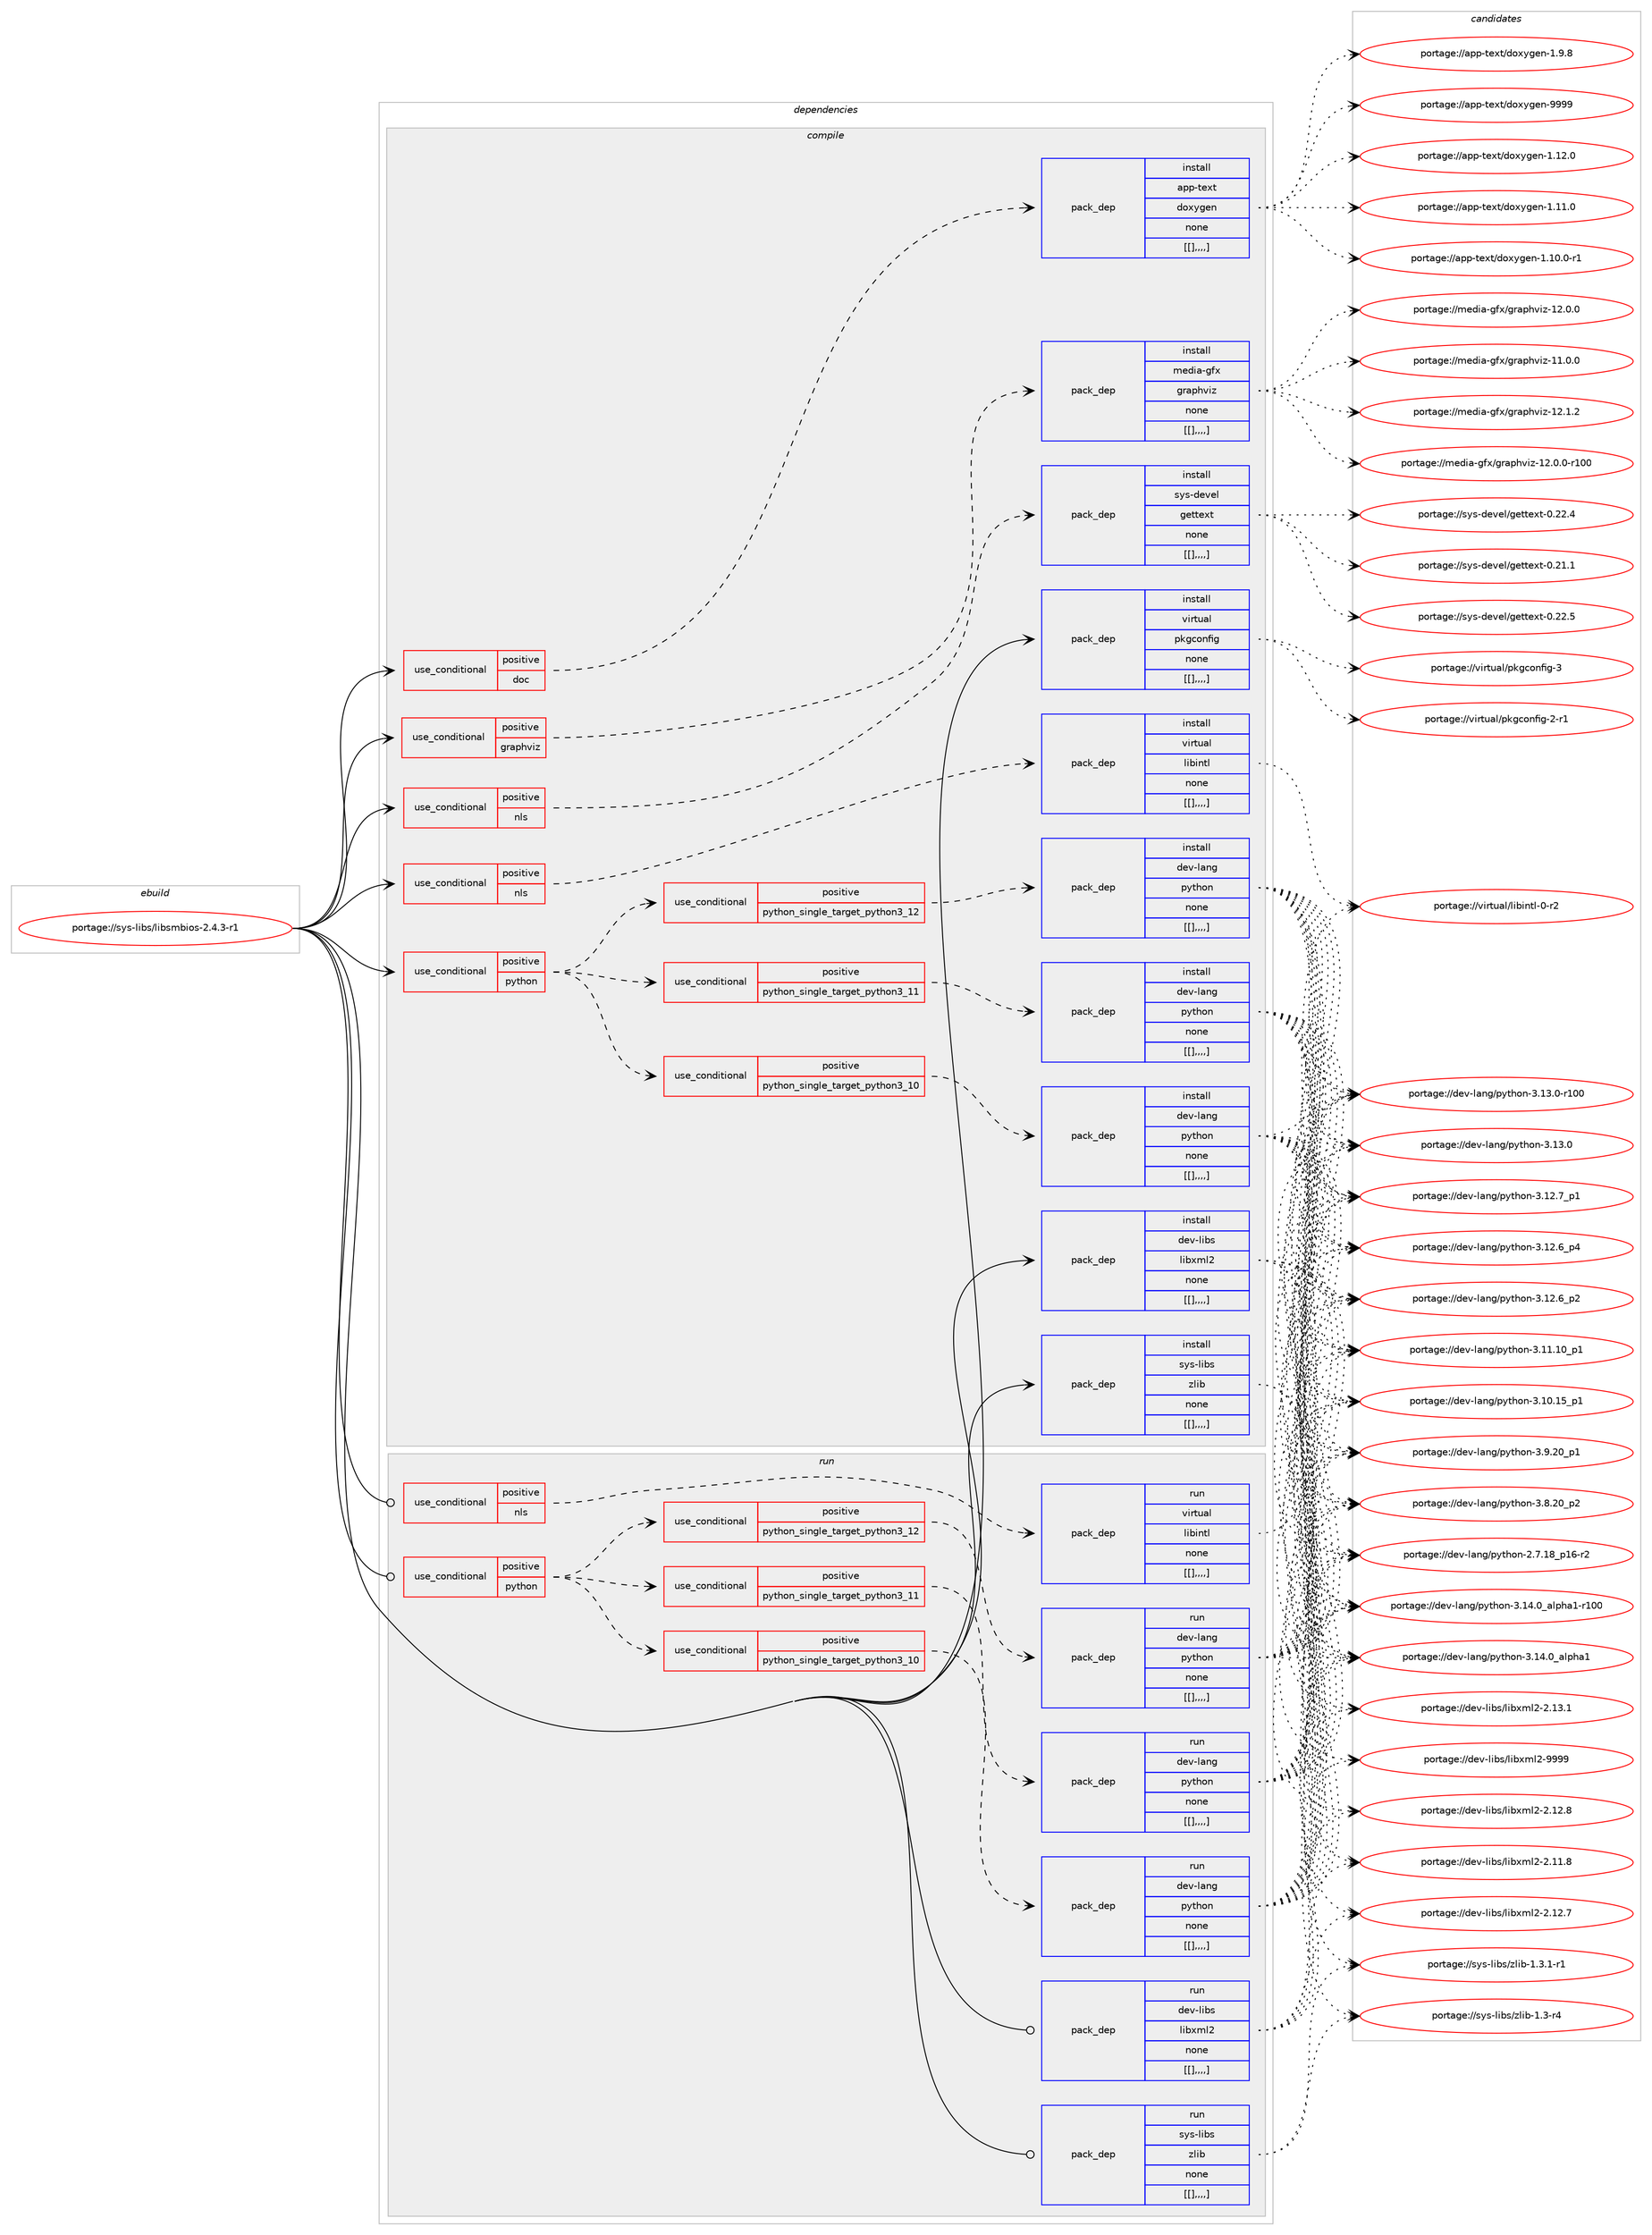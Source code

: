 digraph prolog {

# *************
# Graph options
# *************

newrank=true;
concentrate=true;
compound=true;
graph [rankdir=LR,fontname=Helvetica,fontsize=10,ranksep=1.5];#, ranksep=2.5, nodesep=0.2];
edge  [arrowhead=vee];
node  [fontname=Helvetica,fontsize=10];

# **********
# The ebuild
# **********

subgraph cluster_leftcol {
color=gray;
label=<<i>ebuild</i>>;
id [label="portage://sys-libs/libsmbios-2.4.3-r1", color=red, width=4, href="../sys-libs/libsmbios-2.4.3-r1.svg"];
}

# ****************
# The dependencies
# ****************

subgraph cluster_midcol {
color=gray;
label=<<i>dependencies</i>>;
subgraph cluster_compile {
fillcolor="#eeeeee";
style=filled;
label=<<i>compile</i>>;
subgraph cond124624 {
dependency465253 [label=<<TABLE BORDER="0" CELLBORDER="1" CELLSPACING="0" CELLPADDING="4"><TR><TD ROWSPAN="3" CELLPADDING="10">use_conditional</TD></TR><TR><TD>positive</TD></TR><TR><TD>doc</TD></TR></TABLE>>, shape=none, color=red];
subgraph pack337360 {
dependency465280 [label=<<TABLE BORDER="0" CELLBORDER="1" CELLSPACING="0" CELLPADDING="4" WIDTH="220"><TR><TD ROWSPAN="6" CELLPADDING="30">pack_dep</TD></TR><TR><TD WIDTH="110">install</TD></TR><TR><TD>app-text</TD></TR><TR><TD>doxygen</TD></TR><TR><TD>none</TD></TR><TR><TD>[[],,,,]</TD></TR></TABLE>>, shape=none, color=blue];
}
dependency465253:e -> dependency465280:w [weight=20,style="dashed",arrowhead="vee"];
}
id:e -> dependency465253:w [weight=20,style="solid",arrowhead="vee"];
subgraph cond124657 {
dependency465325 [label=<<TABLE BORDER="0" CELLBORDER="1" CELLSPACING="0" CELLPADDING="4"><TR><TD ROWSPAN="3" CELLPADDING="10">use_conditional</TD></TR><TR><TD>positive</TD></TR><TR><TD>graphviz</TD></TR></TABLE>>, shape=none, color=red];
subgraph pack337402 {
dependency465350 [label=<<TABLE BORDER="0" CELLBORDER="1" CELLSPACING="0" CELLPADDING="4" WIDTH="220"><TR><TD ROWSPAN="6" CELLPADDING="30">pack_dep</TD></TR><TR><TD WIDTH="110">install</TD></TR><TR><TD>media-gfx</TD></TR><TR><TD>graphviz</TD></TR><TR><TD>none</TD></TR><TR><TD>[[],,,,]</TD></TR></TABLE>>, shape=none, color=blue];
}
dependency465325:e -> dependency465350:w [weight=20,style="dashed",arrowhead="vee"];
}
id:e -> dependency465325:w [weight=20,style="solid",arrowhead="vee"];
subgraph cond124698 {
dependency465381 [label=<<TABLE BORDER="0" CELLBORDER="1" CELLSPACING="0" CELLPADDING="4"><TR><TD ROWSPAN="3" CELLPADDING="10">use_conditional</TD></TR><TR><TD>positive</TD></TR><TR><TD>nls</TD></TR></TABLE>>, shape=none, color=red];
subgraph pack337431 {
dependency465406 [label=<<TABLE BORDER="0" CELLBORDER="1" CELLSPACING="0" CELLPADDING="4" WIDTH="220"><TR><TD ROWSPAN="6" CELLPADDING="30">pack_dep</TD></TR><TR><TD WIDTH="110">install</TD></TR><TR><TD>sys-devel</TD></TR><TR><TD>gettext</TD></TR><TR><TD>none</TD></TR><TR><TD>[[],,,,]</TD></TR></TABLE>>, shape=none, color=blue];
}
dependency465381:e -> dependency465406:w [weight=20,style="dashed",arrowhead="vee"];
}
id:e -> dependency465381:w [weight=20,style="solid",arrowhead="vee"];
subgraph cond124711 {
dependency465412 [label=<<TABLE BORDER="0" CELLBORDER="1" CELLSPACING="0" CELLPADDING="4"><TR><TD ROWSPAN="3" CELLPADDING="10">use_conditional</TD></TR><TR><TD>positive</TD></TR><TR><TD>nls</TD></TR></TABLE>>, shape=none, color=red];
subgraph pack337446 {
dependency465437 [label=<<TABLE BORDER="0" CELLBORDER="1" CELLSPACING="0" CELLPADDING="4" WIDTH="220"><TR><TD ROWSPAN="6" CELLPADDING="30">pack_dep</TD></TR><TR><TD WIDTH="110">install</TD></TR><TR><TD>virtual</TD></TR><TR><TD>libintl</TD></TR><TR><TD>none</TD></TR><TR><TD>[[],,,,]</TD></TR></TABLE>>, shape=none, color=blue];
}
dependency465412:e -> dependency465437:w [weight=20,style="dashed",arrowhead="vee"];
}
id:e -> dependency465412:w [weight=20,style="solid",arrowhead="vee"];
subgraph cond124720 {
dependency465444 [label=<<TABLE BORDER="0" CELLBORDER="1" CELLSPACING="0" CELLPADDING="4"><TR><TD ROWSPAN="3" CELLPADDING="10">use_conditional</TD></TR><TR><TD>positive</TD></TR><TR><TD>python</TD></TR></TABLE>>, shape=none, color=red];
subgraph cond124722 {
dependency465530 [label=<<TABLE BORDER="0" CELLBORDER="1" CELLSPACING="0" CELLPADDING="4"><TR><TD ROWSPAN="3" CELLPADDING="10">use_conditional</TD></TR><TR><TD>positive</TD></TR><TR><TD>python_single_target_python3_10</TD></TR></TABLE>>, shape=none, color=red];
subgraph pack337526 {
dependency465536 [label=<<TABLE BORDER="0" CELLBORDER="1" CELLSPACING="0" CELLPADDING="4" WIDTH="220"><TR><TD ROWSPAN="6" CELLPADDING="30">pack_dep</TD></TR><TR><TD WIDTH="110">install</TD></TR><TR><TD>dev-lang</TD></TR><TR><TD>python</TD></TR><TR><TD>none</TD></TR><TR><TD>[[],,,,]</TD></TR></TABLE>>, shape=none, color=blue];
}
dependency465530:e -> dependency465536:w [weight=20,style="dashed",arrowhead="vee"];
}
dependency465444:e -> dependency465530:w [weight=20,style="dashed",arrowhead="vee"];
subgraph cond124763 {
dependency465587 [label=<<TABLE BORDER="0" CELLBORDER="1" CELLSPACING="0" CELLPADDING="4"><TR><TD ROWSPAN="3" CELLPADDING="10">use_conditional</TD></TR><TR><TD>positive</TD></TR><TR><TD>python_single_target_python3_11</TD></TR></TABLE>>, shape=none, color=red];
subgraph pack337561 {
dependency465607 [label=<<TABLE BORDER="0" CELLBORDER="1" CELLSPACING="0" CELLPADDING="4" WIDTH="220"><TR><TD ROWSPAN="6" CELLPADDING="30">pack_dep</TD></TR><TR><TD WIDTH="110">install</TD></TR><TR><TD>dev-lang</TD></TR><TR><TD>python</TD></TR><TR><TD>none</TD></TR><TR><TD>[[],,,,]</TD></TR></TABLE>>, shape=none, color=blue];
}
dependency465587:e -> dependency465607:w [weight=20,style="dashed",arrowhead="vee"];
}
dependency465444:e -> dependency465587:w [weight=20,style="dashed",arrowhead="vee"];
subgraph cond124780 {
dependency465613 [label=<<TABLE BORDER="0" CELLBORDER="1" CELLSPACING="0" CELLPADDING="4"><TR><TD ROWSPAN="3" CELLPADDING="10">use_conditional</TD></TR><TR><TD>positive</TD></TR><TR><TD>python_single_target_python3_12</TD></TR></TABLE>>, shape=none, color=red];
subgraph pack337583 {
dependency465658 [label=<<TABLE BORDER="0" CELLBORDER="1" CELLSPACING="0" CELLPADDING="4" WIDTH="220"><TR><TD ROWSPAN="6" CELLPADDING="30">pack_dep</TD></TR><TR><TD WIDTH="110">install</TD></TR><TR><TD>dev-lang</TD></TR><TR><TD>python</TD></TR><TR><TD>none</TD></TR><TR><TD>[[],,,,]</TD></TR></TABLE>>, shape=none, color=blue];
}
dependency465613:e -> dependency465658:w [weight=20,style="dashed",arrowhead="vee"];
}
dependency465444:e -> dependency465613:w [weight=20,style="dashed",arrowhead="vee"];
}
id:e -> dependency465444:w [weight=20,style="solid",arrowhead="vee"];
subgraph pack337609 {
dependency465688 [label=<<TABLE BORDER="0" CELLBORDER="1" CELLSPACING="0" CELLPADDING="4" WIDTH="220"><TR><TD ROWSPAN="6" CELLPADDING="30">pack_dep</TD></TR><TR><TD WIDTH="110">install</TD></TR><TR><TD>dev-libs</TD></TR><TR><TD>libxml2</TD></TR><TR><TD>none</TD></TR><TR><TD>[[],,,,]</TD></TR></TABLE>>, shape=none, color=blue];
}
id:e -> dependency465688:w [weight=20,style="solid",arrowhead="vee"];
subgraph pack337623 {
dependency465712 [label=<<TABLE BORDER="0" CELLBORDER="1" CELLSPACING="0" CELLPADDING="4" WIDTH="220"><TR><TD ROWSPAN="6" CELLPADDING="30">pack_dep</TD></TR><TR><TD WIDTH="110">install</TD></TR><TR><TD>sys-libs</TD></TR><TR><TD>zlib</TD></TR><TR><TD>none</TD></TR><TR><TD>[[],,,,]</TD></TR></TABLE>>, shape=none, color=blue];
}
id:e -> dependency465712:w [weight=20,style="solid",arrowhead="vee"];
subgraph pack337667 {
dependency465792 [label=<<TABLE BORDER="0" CELLBORDER="1" CELLSPACING="0" CELLPADDING="4" WIDTH="220"><TR><TD ROWSPAN="6" CELLPADDING="30">pack_dep</TD></TR><TR><TD WIDTH="110">install</TD></TR><TR><TD>virtual</TD></TR><TR><TD>pkgconfig</TD></TR><TR><TD>none</TD></TR><TR><TD>[[],,,,]</TD></TR></TABLE>>, shape=none, color=blue];
}
id:e -> dependency465792:w [weight=20,style="solid",arrowhead="vee"];
}
subgraph cluster_compileandrun {
fillcolor="#eeeeee";
style=filled;
label=<<i>compile and run</i>>;
}
subgraph cluster_run {
fillcolor="#eeeeee";
style=filled;
label=<<i>run</i>>;
subgraph cond124840 {
dependency465811 [label=<<TABLE BORDER="0" CELLBORDER="1" CELLSPACING="0" CELLPADDING="4"><TR><TD ROWSPAN="3" CELLPADDING="10">use_conditional</TD></TR><TR><TD>positive</TD></TR><TR><TD>nls</TD></TR></TABLE>>, shape=none, color=red];
subgraph pack337707 {
dependency465828 [label=<<TABLE BORDER="0" CELLBORDER="1" CELLSPACING="0" CELLPADDING="4" WIDTH="220"><TR><TD ROWSPAN="6" CELLPADDING="30">pack_dep</TD></TR><TR><TD WIDTH="110">run</TD></TR><TR><TD>virtual</TD></TR><TR><TD>libintl</TD></TR><TR><TD>none</TD></TR><TR><TD>[[],,,,]</TD></TR></TABLE>>, shape=none, color=blue];
}
dependency465811:e -> dependency465828:w [weight=20,style="dashed",arrowhead="vee"];
}
id:e -> dependency465811:w [weight=20,style="solid",arrowhead="odot"];
subgraph cond124861 {
dependency465847 [label=<<TABLE BORDER="0" CELLBORDER="1" CELLSPACING="0" CELLPADDING="4"><TR><TD ROWSPAN="3" CELLPADDING="10">use_conditional</TD></TR><TR><TD>positive</TD></TR><TR><TD>python</TD></TR></TABLE>>, shape=none, color=red];
subgraph cond124865 {
dependency465872 [label=<<TABLE BORDER="0" CELLBORDER="1" CELLSPACING="0" CELLPADDING="4"><TR><TD ROWSPAN="3" CELLPADDING="10">use_conditional</TD></TR><TR><TD>positive</TD></TR><TR><TD>python_single_target_python3_10</TD></TR></TABLE>>, shape=none, color=red];
subgraph pack337747 {
dependency465874 [label=<<TABLE BORDER="0" CELLBORDER="1" CELLSPACING="0" CELLPADDING="4" WIDTH="220"><TR><TD ROWSPAN="6" CELLPADDING="30">pack_dep</TD></TR><TR><TD WIDTH="110">run</TD></TR><TR><TD>dev-lang</TD></TR><TR><TD>python</TD></TR><TR><TD>none</TD></TR><TR><TD>[[],,,,]</TD></TR></TABLE>>, shape=none, color=blue];
}
dependency465872:e -> dependency465874:w [weight=20,style="dashed",arrowhead="vee"];
}
dependency465847:e -> dependency465872:w [weight=20,style="dashed",arrowhead="vee"];
subgraph cond124867 {
dependency465879 [label=<<TABLE BORDER="0" CELLBORDER="1" CELLSPACING="0" CELLPADDING="4"><TR><TD ROWSPAN="3" CELLPADDING="10">use_conditional</TD></TR><TR><TD>positive</TD></TR><TR><TD>python_single_target_python3_11</TD></TR></TABLE>>, shape=none, color=red];
subgraph pack337764 {
dependency465931 [label=<<TABLE BORDER="0" CELLBORDER="1" CELLSPACING="0" CELLPADDING="4" WIDTH="220"><TR><TD ROWSPAN="6" CELLPADDING="30">pack_dep</TD></TR><TR><TD WIDTH="110">run</TD></TR><TR><TD>dev-lang</TD></TR><TR><TD>python</TD></TR><TR><TD>none</TD></TR><TR><TD>[[],,,,]</TD></TR></TABLE>>, shape=none, color=blue];
}
dependency465879:e -> dependency465931:w [weight=20,style="dashed",arrowhead="vee"];
}
dependency465847:e -> dependency465879:w [weight=20,style="dashed",arrowhead="vee"];
subgraph cond124894 {
dependency465967 [label=<<TABLE BORDER="0" CELLBORDER="1" CELLSPACING="0" CELLPADDING="4"><TR><TD ROWSPAN="3" CELLPADDING="10">use_conditional</TD></TR><TR><TD>positive</TD></TR><TR><TD>python_single_target_python3_12</TD></TR></TABLE>>, shape=none, color=red];
subgraph pack337810 {
dependency465981 [label=<<TABLE BORDER="0" CELLBORDER="1" CELLSPACING="0" CELLPADDING="4" WIDTH="220"><TR><TD ROWSPAN="6" CELLPADDING="30">pack_dep</TD></TR><TR><TD WIDTH="110">run</TD></TR><TR><TD>dev-lang</TD></TR><TR><TD>python</TD></TR><TR><TD>none</TD></TR><TR><TD>[[],,,,]</TD></TR></TABLE>>, shape=none, color=blue];
}
dependency465967:e -> dependency465981:w [weight=20,style="dashed",arrowhead="vee"];
}
dependency465847:e -> dependency465967:w [weight=20,style="dashed",arrowhead="vee"];
}
id:e -> dependency465847:w [weight=20,style="solid",arrowhead="odot"];
subgraph pack337825 {
dependency466014 [label=<<TABLE BORDER="0" CELLBORDER="1" CELLSPACING="0" CELLPADDING="4" WIDTH="220"><TR><TD ROWSPAN="6" CELLPADDING="30">pack_dep</TD></TR><TR><TD WIDTH="110">run</TD></TR><TR><TD>dev-libs</TD></TR><TR><TD>libxml2</TD></TR><TR><TD>none</TD></TR><TR><TD>[[],,,,]</TD></TR></TABLE>>, shape=none, color=blue];
}
id:e -> dependency466014:w [weight=20,style="solid",arrowhead="odot"];
subgraph pack337836 {
dependency466047 [label=<<TABLE BORDER="0" CELLBORDER="1" CELLSPACING="0" CELLPADDING="4" WIDTH="220"><TR><TD ROWSPAN="6" CELLPADDING="30">pack_dep</TD></TR><TR><TD WIDTH="110">run</TD></TR><TR><TD>sys-libs</TD></TR><TR><TD>zlib</TD></TR><TR><TD>none</TD></TR><TR><TD>[[],,,,]</TD></TR></TABLE>>, shape=none, color=blue];
}
id:e -> dependency466047:w [weight=20,style="solid",arrowhead="odot"];
}
}

# **************
# The candidates
# **************

subgraph cluster_choices {
rank=same;
color=gray;
label=<<i>candidates</i>>;

subgraph choice337348 {
color=black;
nodesep=1;
choice9711211245116101120116471001111201211031011104557575757 [label="portage://app-text/doxygen-9999", color=red, width=4,href="../app-text/doxygen-9999.svg"];
choice97112112451161011201164710011112012110310111045494649504648 [label="portage://app-text/doxygen-1.12.0", color=red, width=4,href="../app-text/doxygen-1.12.0.svg"];
choice97112112451161011201164710011112012110310111045494649494648 [label="portage://app-text/doxygen-1.11.0", color=red, width=4,href="../app-text/doxygen-1.11.0.svg"];
choice971121124511610112011647100111120121103101110454946494846484511449 [label="portage://app-text/doxygen-1.10.0-r1", color=red, width=4,href="../app-text/doxygen-1.10.0-r1.svg"];
choice971121124511610112011647100111120121103101110454946574656 [label="portage://app-text/doxygen-1.9.8", color=red, width=4,href="../app-text/doxygen-1.9.8.svg"];
dependency465280:e -> choice9711211245116101120116471001111201211031011104557575757:w [style=dotted,weight="100"];
dependency465280:e -> choice97112112451161011201164710011112012110310111045494649504648:w [style=dotted,weight="100"];
dependency465280:e -> choice97112112451161011201164710011112012110310111045494649494648:w [style=dotted,weight="100"];
dependency465280:e -> choice971121124511610112011647100111120121103101110454946494846484511449:w [style=dotted,weight="100"];
dependency465280:e -> choice971121124511610112011647100111120121103101110454946574656:w [style=dotted,weight="100"];
}
subgraph choice337358 {
color=black;
nodesep=1;
choice1091011001059745103102120471031149711210411810512245495046494650 [label="portage://media-gfx/graphviz-12.1.2", color=red, width=4,href="../media-gfx/graphviz-12.1.2.svg"];
choice109101100105974510310212047103114971121041181051224549504648464845114494848 [label="portage://media-gfx/graphviz-12.0.0-r100", color=red, width=4,href="../media-gfx/graphviz-12.0.0-r100.svg"];
choice1091011001059745103102120471031149711210411810512245495046484648 [label="portage://media-gfx/graphviz-12.0.0", color=red, width=4,href="../media-gfx/graphviz-12.0.0.svg"];
choice1091011001059745103102120471031149711210411810512245494946484648 [label="portage://media-gfx/graphviz-11.0.0", color=red, width=4,href="../media-gfx/graphviz-11.0.0.svg"];
dependency465350:e -> choice1091011001059745103102120471031149711210411810512245495046494650:w [style=dotted,weight="100"];
dependency465350:e -> choice109101100105974510310212047103114971121041181051224549504648464845114494848:w [style=dotted,weight="100"];
dependency465350:e -> choice1091011001059745103102120471031149711210411810512245495046484648:w [style=dotted,weight="100"];
dependency465350:e -> choice1091011001059745103102120471031149711210411810512245494946484648:w [style=dotted,weight="100"];
}
subgraph choice337396 {
color=black;
nodesep=1;
choice115121115451001011181011084710310111611610112011645484650504653 [label="portage://sys-devel/gettext-0.22.5", color=red, width=4,href="../sys-devel/gettext-0.22.5.svg"];
choice115121115451001011181011084710310111611610112011645484650504652 [label="portage://sys-devel/gettext-0.22.4", color=red, width=4,href="../sys-devel/gettext-0.22.4.svg"];
choice115121115451001011181011084710310111611610112011645484650494649 [label="portage://sys-devel/gettext-0.21.1", color=red, width=4,href="../sys-devel/gettext-0.21.1.svg"];
dependency465406:e -> choice115121115451001011181011084710310111611610112011645484650504653:w [style=dotted,weight="100"];
dependency465406:e -> choice115121115451001011181011084710310111611610112011645484650504652:w [style=dotted,weight="100"];
dependency465406:e -> choice115121115451001011181011084710310111611610112011645484650494649:w [style=dotted,weight="100"];
}
subgraph choice337417 {
color=black;
nodesep=1;
choice11810511411611797108471081059810511011610845484511450 [label="portage://virtual/libintl-0-r2", color=red, width=4,href="../virtual/libintl-0-r2.svg"];
dependency465437:e -> choice11810511411611797108471081059810511011610845484511450:w [style=dotted,weight="100"];
}
subgraph choice337466 {
color=black;
nodesep=1;
choice100101118451089711010347112121116104111110455146495246489597108112104974945114494848 [label="portage://dev-lang/python-3.14.0_alpha1-r100", color=red, width=4,href="../dev-lang/python-3.14.0_alpha1-r100.svg"];
choice1001011184510897110103471121211161041111104551464952464895971081121049749 [label="portage://dev-lang/python-3.14.0_alpha1", color=red, width=4,href="../dev-lang/python-3.14.0_alpha1.svg"];
choice1001011184510897110103471121211161041111104551464951464845114494848 [label="portage://dev-lang/python-3.13.0-r100", color=red, width=4,href="../dev-lang/python-3.13.0-r100.svg"];
choice10010111845108971101034711212111610411111045514649514648 [label="portage://dev-lang/python-3.13.0", color=red, width=4,href="../dev-lang/python-3.13.0.svg"];
choice100101118451089711010347112121116104111110455146495046559511249 [label="portage://dev-lang/python-3.12.7_p1", color=red, width=4,href="../dev-lang/python-3.12.7_p1.svg"];
choice100101118451089711010347112121116104111110455146495046549511252 [label="portage://dev-lang/python-3.12.6_p4", color=red, width=4,href="../dev-lang/python-3.12.6_p4.svg"];
choice100101118451089711010347112121116104111110455146495046549511250 [label="portage://dev-lang/python-3.12.6_p2", color=red, width=4,href="../dev-lang/python-3.12.6_p2.svg"];
choice10010111845108971101034711212111610411111045514649494649489511249 [label="portage://dev-lang/python-3.11.10_p1", color=red, width=4,href="../dev-lang/python-3.11.10_p1.svg"];
choice10010111845108971101034711212111610411111045514649484649539511249 [label="portage://dev-lang/python-3.10.15_p1", color=red, width=4,href="../dev-lang/python-3.10.15_p1.svg"];
choice100101118451089711010347112121116104111110455146574650489511249 [label="portage://dev-lang/python-3.9.20_p1", color=red, width=4,href="../dev-lang/python-3.9.20_p1.svg"];
choice100101118451089711010347112121116104111110455146564650489511250 [label="portage://dev-lang/python-3.8.20_p2", color=red, width=4,href="../dev-lang/python-3.8.20_p2.svg"];
choice100101118451089711010347112121116104111110455046554649569511249544511450 [label="portage://dev-lang/python-2.7.18_p16-r2", color=red, width=4,href="../dev-lang/python-2.7.18_p16-r2.svg"];
dependency465536:e -> choice100101118451089711010347112121116104111110455146495246489597108112104974945114494848:w [style=dotted,weight="100"];
dependency465536:e -> choice1001011184510897110103471121211161041111104551464952464895971081121049749:w [style=dotted,weight="100"];
dependency465536:e -> choice1001011184510897110103471121211161041111104551464951464845114494848:w [style=dotted,weight="100"];
dependency465536:e -> choice10010111845108971101034711212111610411111045514649514648:w [style=dotted,weight="100"];
dependency465536:e -> choice100101118451089711010347112121116104111110455146495046559511249:w [style=dotted,weight="100"];
dependency465536:e -> choice100101118451089711010347112121116104111110455146495046549511252:w [style=dotted,weight="100"];
dependency465536:e -> choice100101118451089711010347112121116104111110455146495046549511250:w [style=dotted,weight="100"];
dependency465536:e -> choice10010111845108971101034711212111610411111045514649494649489511249:w [style=dotted,weight="100"];
dependency465536:e -> choice10010111845108971101034711212111610411111045514649484649539511249:w [style=dotted,weight="100"];
dependency465536:e -> choice100101118451089711010347112121116104111110455146574650489511249:w [style=dotted,weight="100"];
dependency465536:e -> choice100101118451089711010347112121116104111110455146564650489511250:w [style=dotted,weight="100"];
dependency465536:e -> choice100101118451089711010347112121116104111110455046554649569511249544511450:w [style=dotted,weight="100"];
}
subgraph choice337482 {
color=black;
nodesep=1;
choice100101118451089711010347112121116104111110455146495246489597108112104974945114494848 [label="portage://dev-lang/python-3.14.0_alpha1-r100", color=red, width=4,href="../dev-lang/python-3.14.0_alpha1-r100.svg"];
choice1001011184510897110103471121211161041111104551464952464895971081121049749 [label="portage://dev-lang/python-3.14.0_alpha1", color=red, width=4,href="../dev-lang/python-3.14.0_alpha1.svg"];
choice1001011184510897110103471121211161041111104551464951464845114494848 [label="portage://dev-lang/python-3.13.0-r100", color=red, width=4,href="../dev-lang/python-3.13.0-r100.svg"];
choice10010111845108971101034711212111610411111045514649514648 [label="portage://dev-lang/python-3.13.0", color=red, width=4,href="../dev-lang/python-3.13.0.svg"];
choice100101118451089711010347112121116104111110455146495046559511249 [label="portage://dev-lang/python-3.12.7_p1", color=red, width=4,href="../dev-lang/python-3.12.7_p1.svg"];
choice100101118451089711010347112121116104111110455146495046549511252 [label="portage://dev-lang/python-3.12.6_p4", color=red, width=4,href="../dev-lang/python-3.12.6_p4.svg"];
choice100101118451089711010347112121116104111110455146495046549511250 [label="portage://dev-lang/python-3.12.6_p2", color=red, width=4,href="../dev-lang/python-3.12.6_p2.svg"];
choice10010111845108971101034711212111610411111045514649494649489511249 [label="portage://dev-lang/python-3.11.10_p1", color=red, width=4,href="../dev-lang/python-3.11.10_p1.svg"];
choice10010111845108971101034711212111610411111045514649484649539511249 [label="portage://dev-lang/python-3.10.15_p1", color=red, width=4,href="../dev-lang/python-3.10.15_p1.svg"];
choice100101118451089711010347112121116104111110455146574650489511249 [label="portage://dev-lang/python-3.9.20_p1", color=red, width=4,href="../dev-lang/python-3.9.20_p1.svg"];
choice100101118451089711010347112121116104111110455146564650489511250 [label="portage://dev-lang/python-3.8.20_p2", color=red, width=4,href="../dev-lang/python-3.8.20_p2.svg"];
choice100101118451089711010347112121116104111110455046554649569511249544511450 [label="portage://dev-lang/python-2.7.18_p16-r2", color=red, width=4,href="../dev-lang/python-2.7.18_p16-r2.svg"];
dependency465607:e -> choice100101118451089711010347112121116104111110455146495246489597108112104974945114494848:w [style=dotted,weight="100"];
dependency465607:e -> choice1001011184510897110103471121211161041111104551464952464895971081121049749:w [style=dotted,weight="100"];
dependency465607:e -> choice1001011184510897110103471121211161041111104551464951464845114494848:w [style=dotted,weight="100"];
dependency465607:e -> choice10010111845108971101034711212111610411111045514649514648:w [style=dotted,weight="100"];
dependency465607:e -> choice100101118451089711010347112121116104111110455146495046559511249:w [style=dotted,weight="100"];
dependency465607:e -> choice100101118451089711010347112121116104111110455146495046549511252:w [style=dotted,weight="100"];
dependency465607:e -> choice100101118451089711010347112121116104111110455146495046549511250:w [style=dotted,weight="100"];
dependency465607:e -> choice10010111845108971101034711212111610411111045514649494649489511249:w [style=dotted,weight="100"];
dependency465607:e -> choice10010111845108971101034711212111610411111045514649484649539511249:w [style=dotted,weight="100"];
dependency465607:e -> choice100101118451089711010347112121116104111110455146574650489511249:w [style=dotted,weight="100"];
dependency465607:e -> choice100101118451089711010347112121116104111110455146564650489511250:w [style=dotted,weight="100"];
dependency465607:e -> choice100101118451089711010347112121116104111110455046554649569511249544511450:w [style=dotted,weight="100"];
}
subgraph choice337514 {
color=black;
nodesep=1;
choice100101118451089711010347112121116104111110455146495246489597108112104974945114494848 [label="portage://dev-lang/python-3.14.0_alpha1-r100", color=red, width=4,href="../dev-lang/python-3.14.0_alpha1-r100.svg"];
choice1001011184510897110103471121211161041111104551464952464895971081121049749 [label="portage://dev-lang/python-3.14.0_alpha1", color=red, width=4,href="../dev-lang/python-3.14.0_alpha1.svg"];
choice1001011184510897110103471121211161041111104551464951464845114494848 [label="portage://dev-lang/python-3.13.0-r100", color=red, width=4,href="../dev-lang/python-3.13.0-r100.svg"];
choice10010111845108971101034711212111610411111045514649514648 [label="portage://dev-lang/python-3.13.0", color=red, width=4,href="../dev-lang/python-3.13.0.svg"];
choice100101118451089711010347112121116104111110455146495046559511249 [label="portage://dev-lang/python-3.12.7_p1", color=red, width=4,href="../dev-lang/python-3.12.7_p1.svg"];
choice100101118451089711010347112121116104111110455146495046549511252 [label="portage://dev-lang/python-3.12.6_p4", color=red, width=4,href="../dev-lang/python-3.12.6_p4.svg"];
choice100101118451089711010347112121116104111110455146495046549511250 [label="portage://dev-lang/python-3.12.6_p2", color=red, width=4,href="../dev-lang/python-3.12.6_p2.svg"];
choice10010111845108971101034711212111610411111045514649494649489511249 [label="portage://dev-lang/python-3.11.10_p1", color=red, width=4,href="../dev-lang/python-3.11.10_p1.svg"];
choice10010111845108971101034711212111610411111045514649484649539511249 [label="portage://dev-lang/python-3.10.15_p1", color=red, width=4,href="../dev-lang/python-3.10.15_p1.svg"];
choice100101118451089711010347112121116104111110455146574650489511249 [label="portage://dev-lang/python-3.9.20_p1", color=red, width=4,href="../dev-lang/python-3.9.20_p1.svg"];
choice100101118451089711010347112121116104111110455146564650489511250 [label="portage://dev-lang/python-3.8.20_p2", color=red, width=4,href="../dev-lang/python-3.8.20_p2.svg"];
choice100101118451089711010347112121116104111110455046554649569511249544511450 [label="portage://dev-lang/python-2.7.18_p16-r2", color=red, width=4,href="../dev-lang/python-2.7.18_p16-r2.svg"];
dependency465658:e -> choice100101118451089711010347112121116104111110455146495246489597108112104974945114494848:w [style=dotted,weight="100"];
dependency465658:e -> choice1001011184510897110103471121211161041111104551464952464895971081121049749:w [style=dotted,weight="100"];
dependency465658:e -> choice1001011184510897110103471121211161041111104551464951464845114494848:w [style=dotted,weight="100"];
dependency465658:e -> choice10010111845108971101034711212111610411111045514649514648:w [style=dotted,weight="100"];
dependency465658:e -> choice100101118451089711010347112121116104111110455146495046559511249:w [style=dotted,weight="100"];
dependency465658:e -> choice100101118451089711010347112121116104111110455146495046549511252:w [style=dotted,weight="100"];
dependency465658:e -> choice100101118451089711010347112121116104111110455146495046549511250:w [style=dotted,weight="100"];
dependency465658:e -> choice10010111845108971101034711212111610411111045514649494649489511249:w [style=dotted,weight="100"];
dependency465658:e -> choice10010111845108971101034711212111610411111045514649484649539511249:w [style=dotted,weight="100"];
dependency465658:e -> choice100101118451089711010347112121116104111110455146574650489511249:w [style=dotted,weight="100"];
dependency465658:e -> choice100101118451089711010347112121116104111110455146564650489511250:w [style=dotted,weight="100"];
dependency465658:e -> choice100101118451089711010347112121116104111110455046554649569511249544511450:w [style=dotted,weight="100"];
}
subgraph choice337531 {
color=black;
nodesep=1;
choice10010111845108105981154710810598120109108504557575757 [label="portage://dev-libs/libxml2-9999", color=red, width=4,href="../dev-libs/libxml2-9999.svg"];
choice100101118451081059811547108105981201091085045504649514649 [label="portage://dev-libs/libxml2-2.13.1", color=red, width=4,href="../dev-libs/libxml2-2.13.1.svg"];
choice100101118451081059811547108105981201091085045504649504656 [label="portage://dev-libs/libxml2-2.12.8", color=red, width=4,href="../dev-libs/libxml2-2.12.8.svg"];
choice100101118451081059811547108105981201091085045504649504655 [label="portage://dev-libs/libxml2-2.12.7", color=red, width=4,href="../dev-libs/libxml2-2.12.7.svg"];
choice100101118451081059811547108105981201091085045504649494656 [label="portage://dev-libs/libxml2-2.11.8", color=red, width=4,href="../dev-libs/libxml2-2.11.8.svg"];
dependency465688:e -> choice10010111845108105981154710810598120109108504557575757:w [style=dotted,weight="100"];
dependency465688:e -> choice100101118451081059811547108105981201091085045504649514649:w [style=dotted,weight="100"];
dependency465688:e -> choice100101118451081059811547108105981201091085045504649504656:w [style=dotted,weight="100"];
dependency465688:e -> choice100101118451081059811547108105981201091085045504649504655:w [style=dotted,weight="100"];
dependency465688:e -> choice100101118451081059811547108105981201091085045504649494656:w [style=dotted,weight="100"];
}
subgraph choice337551 {
color=black;
nodesep=1;
choice115121115451081059811547122108105984549465146494511449 [label="portage://sys-libs/zlib-1.3.1-r1", color=red, width=4,href="../sys-libs/zlib-1.3.1-r1.svg"];
choice11512111545108105981154712210810598454946514511452 [label="portage://sys-libs/zlib-1.3-r4", color=red, width=4,href="../sys-libs/zlib-1.3-r4.svg"];
dependency465712:e -> choice115121115451081059811547122108105984549465146494511449:w [style=dotted,weight="100"];
dependency465712:e -> choice11512111545108105981154712210810598454946514511452:w [style=dotted,weight="100"];
}
subgraph choice337568 {
color=black;
nodesep=1;
choice1181051141161179710847112107103991111101021051034551 [label="portage://virtual/pkgconfig-3", color=red, width=4,href="../virtual/pkgconfig-3.svg"];
choice11810511411611797108471121071039911111010210510345504511449 [label="portage://virtual/pkgconfig-2-r1", color=red, width=4,href="../virtual/pkgconfig-2-r1.svg"];
dependency465792:e -> choice1181051141161179710847112107103991111101021051034551:w [style=dotted,weight="100"];
dependency465792:e -> choice11810511411611797108471121071039911111010210510345504511449:w [style=dotted,weight="100"];
}
subgraph choice337587 {
color=black;
nodesep=1;
choice11810511411611797108471081059810511011610845484511450 [label="portage://virtual/libintl-0-r2", color=red, width=4,href="../virtual/libintl-0-r2.svg"];
dependency465828:e -> choice11810511411611797108471081059810511011610845484511450:w [style=dotted,weight="100"];
}
subgraph choice337588 {
color=black;
nodesep=1;
choice100101118451089711010347112121116104111110455146495246489597108112104974945114494848 [label="portage://dev-lang/python-3.14.0_alpha1-r100", color=red, width=4,href="../dev-lang/python-3.14.0_alpha1-r100.svg"];
choice1001011184510897110103471121211161041111104551464952464895971081121049749 [label="portage://dev-lang/python-3.14.0_alpha1", color=red, width=4,href="../dev-lang/python-3.14.0_alpha1.svg"];
choice1001011184510897110103471121211161041111104551464951464845114494848 [label="portage://dev-lang/python-3.13.0-r100", color=red, width=4,href="../dev-lang/python-3.13.0-r100.svg"];
choice10010111845108971101034711212111610411111045514649514648 [label="portage://dev-lang/python-3.13.0", color=red, width=4,href="../dev-lang/python-3.13.0.svg"];
choice100101118451089711010347112121116104111110455146495046559511249 [label="portage://dev-lang/python-3.12.7_p1", color=red, width=4,href="../dev-lang/python-3.12.7_p1.svg"];
choice100101118451089711010347112121116104111110455146495046549511252 [label="portage://dev-lang/python-3.12.6_p4", color=red, width=4,href="../dev-lang/python-3.12.6_p4.svg"];
choice100101118451089711010347112121116104111110455146495046549511250 [label="portage://dev-lang/python-3.12.6_p2", color=red, width=4,href="../dev-lang/python-3.12.6_p2.svg"];
choice10010111845108971101034711212111610411111045514649494649489511249 [label="portage://dev-lang/python-3.11.10_p1", color=red, width=4,href="../dev-lang/python-3.11.10_p1.svg"];
choice10010111845108971101034711212111610411111045514649484649539511249 [label="portage://dev-lang/python-3.10.15_p1", color=red, width=4,href="../dev-lang/python-3.10.15_p1.svg"];
choice100101118451089711010347112121116104111110455146574650489511249 [label="portage://dev-lang/python-3.9.20_p1", color=red, width=4,href="../dev-lang/python-3.9.20_p1.svg"];
choice100101118451089711010347112121116104111110455146564650489511250 [label="portage://dev-lang/python-3.8.20_p2", color=red, width=4,href="../dev-lang/python-3.8.20_p2.svg"];
choice100101118451089711010347112121116104111110455046554649569511249544511450 [label="portage://dev-lang/python-2.7.18_p16-r2", color=red, width=4,href="../dev-lang/python-2.7.18_p16-r2.svg"];
dependency465874:e -> choice100101118451089711010347112121116104111110455146495246489597108112104974945114494848:w [style=dotted,weight="100"];
dependency465874:e -> choice1001011184510897110103471121211161041111104551464952464895971081121049749:w [style=dotted,weight="100"];
dependency465874:e -> choice1001011184510897110103471121211161041111104551464951464845114494848:w [style=dotted,weight="100"];
dependency465874:e -> choice10010111845108971101034711212111610411111045514649514648:w [style=dotted,weight="100"];
dependency465874:e -> choice100101118451089711010347112121116104111110455146495046559511249:w [style=dotted,weight="100"];
dependency465874:e -> choice100101118451089711010347112121116104111110455146495046549511252:w [style=dotted,weight="100"];
dependency465874:e -> choice100101118451089711010347112121116104111110455146495046549511250:w [style=dotted,weight="100"];
dependency465874:e -> choice10010111845108971101034711212111610411111045514649494649489511249:w [style=dotted,weight="100"];
dependency465874:e -> choice10010111845108971101034711212111610411111045514649484649539511249:w [style=dotted,weight="100"];
dependency465874:e -> choice100101118451089711010347112121116104111110455146574650489511249:w [style=dotted,weight="100"];
dependency465874:e -> choice100101118451089711010347112121116104111110455146564650489511250:w [style=dotted,weight="100"];
dependency465874:e -> choice100101118451089711010347112121116104111110455046554649569511249544511450:w [style=dotted,weight="100"];
}
subgraph choice337600 {
color=black;
nodesep=1;
choice100101118451089711010347112121116104111110455146495246489597108112104974945114494848 [label="portage://dev-lang/python-3.14.0_alpha1-r100", color=red, width=4,href="../dev-lang/python-3.14.0_alpha1-r100.svg"];
choice1001011184510897110103471121211161041111104551464952464895971081121049749 [label="portage://dev-lang/python-3.14.0_alpha1", color=red, width=4,href="../dev-lang/python-3.14.0_alpha1.svg"];
choice1001011184510897110103471121211161041111104551464951464845114494848 [label="portage://dev-lang/python-3.13.0-r100", color=red, width=4,href="../dev-lang/python-3.13.0-r100.svg"];
choice10010111845108971101034711212111610411111045514649514648 [label="portage://dev-lang/python-3.13.0", color=red, width=4,href="../dev-lang/python-3.13.0.svg"];
choice100101118451089711010347112121116104111110455146495046559511249 [label="portage://dev-lang/python-3.12.7_p1", color=red, width=4,href="../dev-lang/python-3.12.7_p1.svg"];
choice100101118451089711010347112121116104111110455146495046549511252 [label="portage://dev-lang/python-3.12.6_p4", color=red, width=4,href="../dev-lang/python-3.12.6_p4.svg"];
choice100101118451089711010347112121116104111110455146495046549511250 [label="portage://dev-lang/python-3.12.6_p2", color=red, width=4,href="../dev-lang/python-3.12.6_p2.svg"];
choice10010111845108971101034711212111610411111045514649494649489511249 [label="portage://dev-lang/python-3.11.10_p1", color=red, width=4,href="../dev-lang/python-3.11.10_p1.svg"];
choice10010111845108971101034711212111610411111045514649484649539511249 [label="portage://dev-lang/python-3.10.15_p1", color=red, width=4,href="../dev-lang/python-3.10.15_p1.svg"];
choice100101118451089711010347112121116104111110455146574650489511249 [label="portage://dev-lang/python-3.9.20_p1", color=red, width=4,href="../dev-lang/python-3.9.20_p1.svg"];
choice100101118451089711010347112121116104111110455146564650489511250 [label="portage://dev-lang/python-3.8.20_p2", color=red, width=4,href="../dev-lang/python-3.8.20_p2.svg"];
choice100101118451089711010347112121116104111110455046554649569511249544511450 [label="portage://dev-lang/python-2.7.18_p16-r2", color=red, width=4,href="../dev-lang/python-2.7.18_p16-r2.svg"];
dependency465931:e -> choice100101118451089711010347112121116104111110455146495246489597108112104974945114494848:w [style=dotted,weight="100"];
dependency465931:e -> choice1001011184510897110103471121211161041111104551464952464895971081121049749:w [style=dotted,weight="100"];
dependency465931:e -> choice1001011184510897110103471121211161041111104551464951464845114494848:w [style=dotted,weight="100"];
dependency465931:e -> choice10010111845108971101034711212111610411111045514649514648:w [style=dotted,weight="100"];
dependency465931:e -> choice100101118451089711010347112121116104111110455146495046559511249:w [style=dotted,weight="100"];
dependency465931:e -> choice100101118451089711010347112121116104111110455146495046549511252:w [style=dotted,weight="100"];
dependency465931:e -> choice100101118451089711010347112121116104111110455146495046549511250:w [style=dotted,weight="100"];
dependency465931:e -> choice10010111845108971101034711212111610411111045514649494649489511249:w [style=dotted,weight="100"];
dependency465931:e -> choice10010111845108971101034711212111610411111045514649484649539511249:w [style=dotted,weight="100"];
dependency465931:e -> choice100101118451089711010347112121116104111110455146574650489511249:w [style=dotted,weight="100"];
dependency465931:e -> choice100101118451089711010347112121116104111110455146564650489511250:w [style=dotted,weight="100"];
dependency465931:e -> choice100101118451089711010347112121116104111110455046554649569511249544511450:w [style=dotted,weight="100"];
}
subgraph choice337704 {
color=black;
nodesep=1;
choice100101118451089711010347112121116104111110455146495246489597108112104974945114494848 [label="portage://dev-lang/python-3.14.0_alpha1-r100", color=red, width=4,href="../dev-lang/python-3.14.0_alpha1-r100.svg"];
choice1001011184510897110103471121211161041111104551464952464895971081121049749 [label="portage://dev-lang/python-3.14.0_alpha1", color=red, width=4,href="../dev-lang/python-3.14.0_alpha1.svg"];
choice1001011184510897110103471121211161041111104551464951464845114494848 [label="portage://dev-lang/python-3.13.0-r100", color=red, width=4,href="../dev-lang/python-3.13.0-r100.svg"];
choice10010111845108971101034711212111610411111045514649514648 [label="portage://dev-lang/python-3.13.0", color=red, width=4,href="../dev-lang/python-3.13.0.svg"];
choice100101118451089711010347112121116104111110455146495046559511249 [label="portage://dev-lang/python-3.12.7_p1", color=red, width=4,href="../dev-lang/python-3.12.7_p1.svg"];
choice100101118451089711010347112121116104111110455146495046549511252 [label="portage://dev-lang/python-3.12.6_p4", color=red, width=4,href="../dev-lang/python-3.12.6_p4.svg"];
choice100101118451089711010347112121116104111110455146495046549511250 [label="portage://dev-lang/python-3.12.6_p2", color=red, width=4,href="../dev-lang/python-3.12.6_p2.svg"];
choice10010111845108971101034711212111610411111045514649494649489511249 [label="portage://dev-lang/python-3.11.10_p1", color=red, width=4,href="../dev-lang/python-3.11.10_p1.svg"];
choice10010111845108971101034711212111610411111045514649484649539511249 [label="portage://dev-lang/python-3.10.15_p1", color=red, width=4,href="../dev-lang/python-3.10.15_p1.svg"];
choice100101118451089711010347112121116104111110455146574650489511249 [label="portage://dev-lang/python-3.9.20_p1", color=red, width=4,href="../dev-lang/python-3.9.20_p1.svg"];
choice100101118451089711010347112121116104111110455146564650489511250 [label="portage://dev-lang/python-3.8.20_p2", color=red, width=4,href="../dev-lang/python-3.8.20_p2.svg"];
choice100101118451089711010347112121116104111110455046554649569511249544511450 [label="portage://dev-lang/python-2.7.18_p16-r2", color=red, width=4,href="../dev-lang/python-2.7.18_p16-r2.svg"];
dependency465981:e -> choice100101118451089711010347112121116104111110455146495246489597108112104974945114494848:w [style=dotted,weight="100"];
dependency465981:e -> choice1001011184510897110103471121211161041111104551464952464895971081121049749:w [style=dotted,weight="100"];
dependency465981:e -> choice1001011184510897110103471121211161041111104551464951464845114494848:w [style=dotted,weight="100"];
dependency465981:e -> choice10010111845108971101034711212111610411111045514649514648:w [style=dotted,weight="100"];
dependency465981:e -> choice100101118451089711010347112121116104111110455146495046559511249:w [style=dotted,weight="100"];
dependency465981:e -> choice100101118451089711010347112121116104111110455146495046549511252:w [style=dotted,weight="100"];
dependency465981:e -> choice100101118451089711010347112121116104111110455146495046549511250:w [style=dotted,weight="100"];
dependency465981:e -> choice10010111845108971101034711212111610411111045514649494649489511249:w [style=dotted,weight="100"];
dependency465981:e -> choice10010111845108971101034711212111610411111045514649484649539511249:w [style=dotted,weight="100"];
dependency465981:e -> choice100101118451089711010347112121116104111110455146574650489511249:w [style=dotted,weight="100"];
dependency465981:e -> choice100101118451089711010347112121116104111110455146564650489511250:w [style=dotted,weight="100"];
dependency465981:e -> choice100101118451089711010347112121116104111110455046554649569511249544511450:w [style=dotted,weight="100"];
}
subgraph choice337751 {
color=black;
nodesep=1;
choice10010111845108105981154710810598120109108504557575757 [label="portage://dev-libs/libxml2-9999", color=red, width=4,href="../dev-libs/libxml2-9999.svg"];
choice100101118451081059811547108105981201091085045504649514649 [label="portage://dev-libs/libxml2-2.13.1", color=red, width=4,href="../dev-libs/libxml2-2.13.1.svg"];
choice100101118451081059811547108105981201091085045504649504656 [label="portage://dev-libs/libxml2-2.12.8", color=red, width=4,href="../dev-libs/libxml2-2.12.8.svg"];
choice100101118451081059811547108105981201091085045504649504655 [label="portage://dev-libs/libxml2-2.12.7", color=red, width=4,href="../dev-libs/libxml2-2.12.7.svg"];
choice100101118451081059811547108105981201091085045504649494656 [label="portage://dev-libs/libxml2-2.11.8", color=red, width=4,href="../dev-libs/libxml2-2.11.8.svg"];
dependency466014:e -> choice10010111845108105981154710810598120109108504557575757:w [style=dotted,weight="100"];
dependency466014:e -> choice100101118451081059811547108105981201091085045504649514649:w [style=dotted,weight="100"];
dependency466014:e -> choice100101118451081059811547108105981201091085045504649504656:w [style=dotted,weight="100"];
dependency466014:e -> choice100101118451081059811547108105981201091085045504649504655:w [style=dotted,weight="100"];
dependency466014:e -> choice100101118451081059811547108105981201091085045504649494656:w [style=dotted,weight="100"];
}
subgraph choice337752 {
color=black;
nodesep=1;
choice115121115451081059811547122108105984549465146494511449 [label="portage://sys-libs/zlib-1.3.1-r1", color=red, width=4,href="../sys-libs/zlib-1.3.1-r1.svg"];
choice11512111545108105981154712210810598454946514511452 [label="portage://sys-libs/zlib-1.3-r4", color=red, width=4,href="../sys-libs/zlib-1.3-r4.svg"];
dependency466047:e -> choice115121115451081059811547122108105984549465146494511449:w [style=dotted,weight="100"];
dependency466047:e -> choice11512111545108105981154712210810598454946514511452:w [style=dotted,weight="100"];
}
}

}
